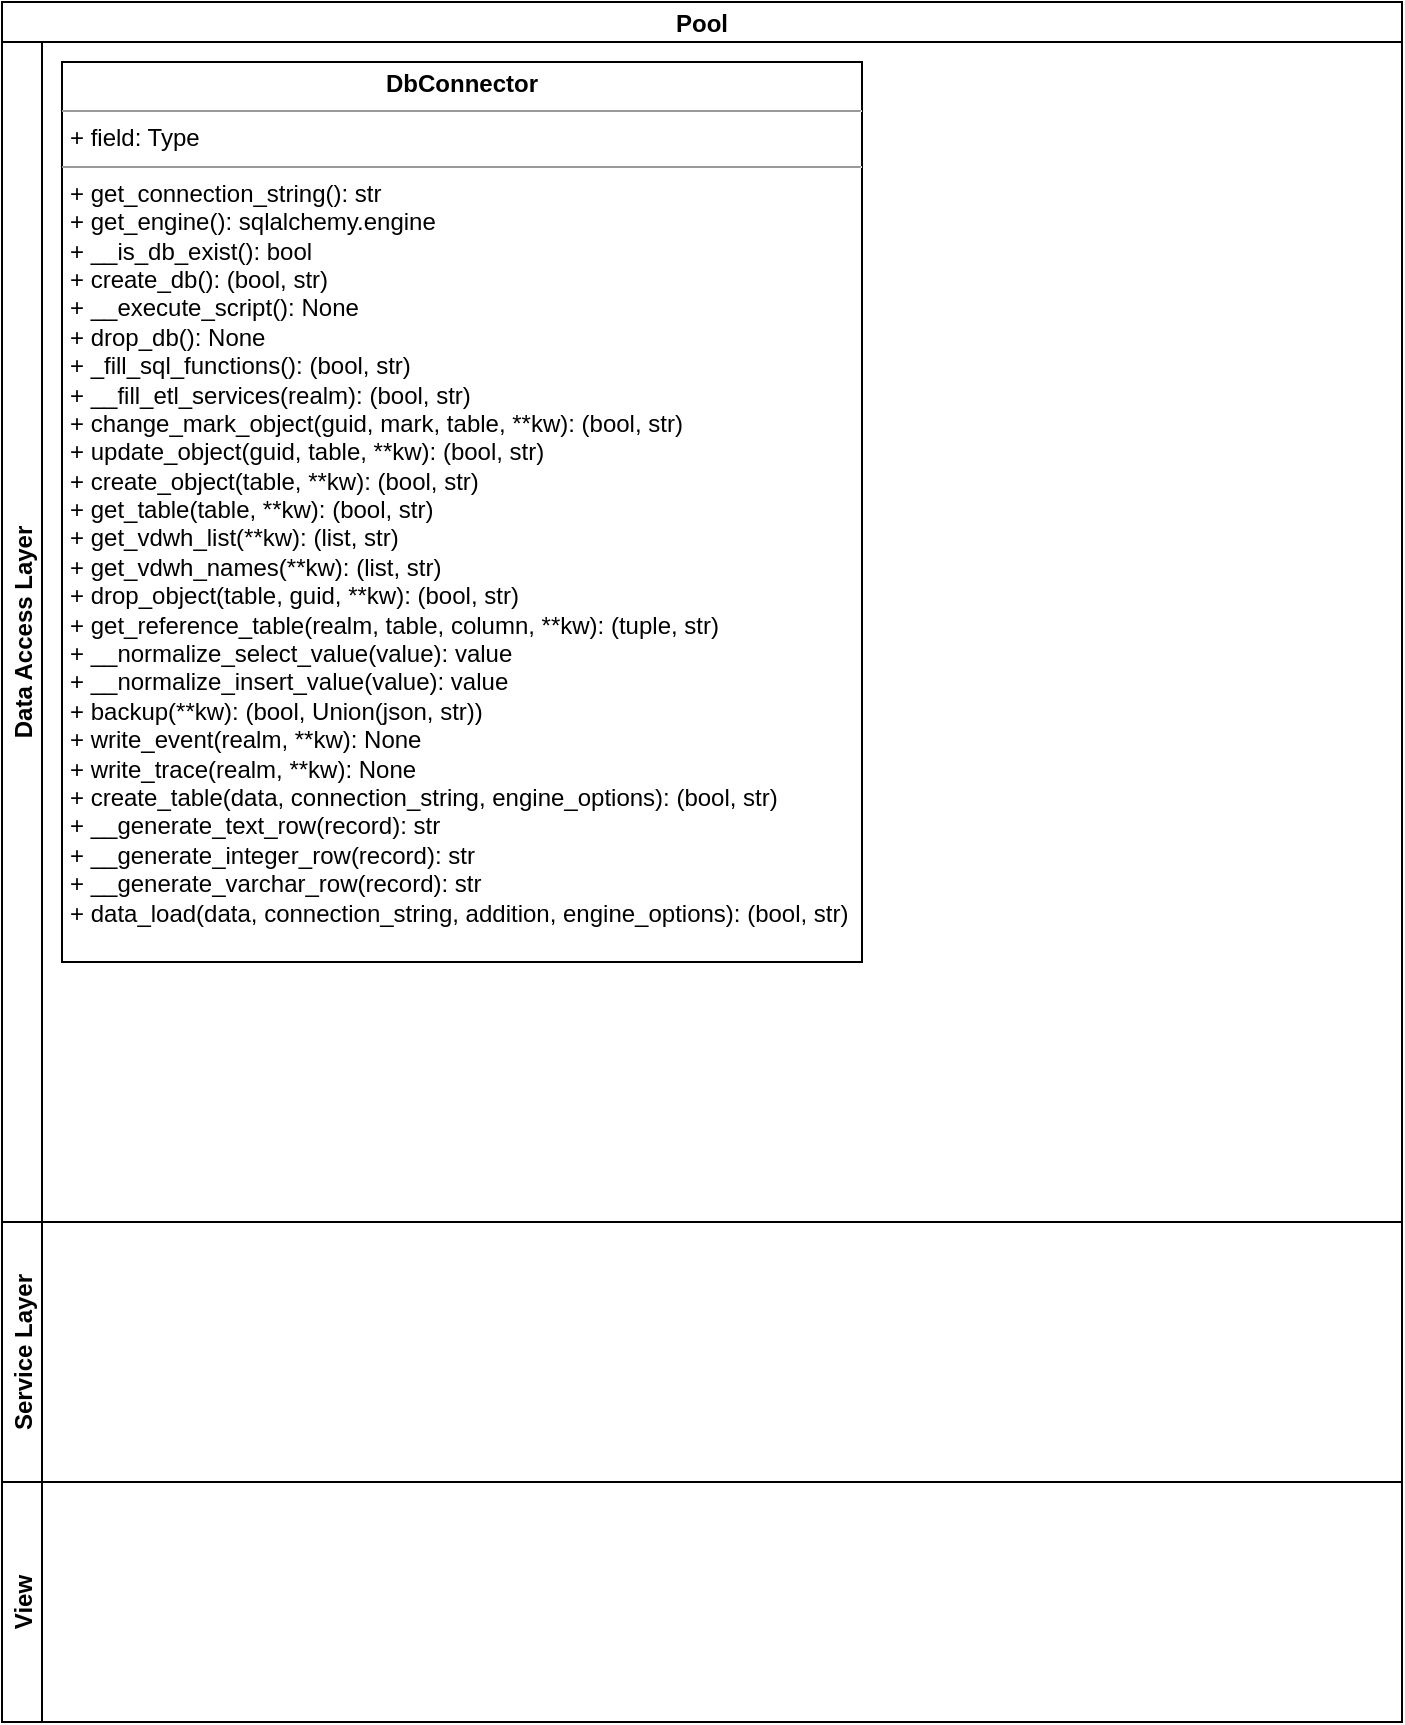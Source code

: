 <mxfile version="17.4.0" type="github">
  <diagram id="66ecPgnxT9esDYx0BW1N" name="Page-1">
    <mxGraphModel dx="1185" dy="662" grid="1" gridSize="10" guides="1" tooltips="1" connect="1" arrows="1" fold="1" page="1" pageScale="1" pageWidth="827" pageHeight="1169" math="0" shadow="0">
      <root>
        <mxCell id="0" />
        <mxCell id="1" parent="0" />
        <mxCell id="Dqwr7O1o_qfhDxYbxv6v-6" value="Pool" style="swimlane;childLayout=stackLayout;resizeParent=1;resizeParentMax=0;horizontal=1;startSize=20;horizontalStack=0;" vertex="1" parent="1">
          <mxGeometry x="30" y="40" width="700" height="860" as="geometry" />
        </mxCell>
        <mxCell id="Dqwr7O1o_qfhDxYbxv6v-7" value="Data Access Layer" style="swimlane;startSize=20;horizontal=0;" vertex="1" parent="Dqwr7O1o_qfhDxYbxv6v-6">
          <mxGeometry y="20" width="700" height="590" as="geometry" />
        </mxCell>
        <mxCell id="Dqwr7O1o_qfhDxYbxv6v-10" value="&lt;p style=&quot;margin: 0px ; margin-top: 4px ; text-align: center&quot;&gt;&lt;b&gt;DbConnector&lt;/b&gt;&lt;/p&gt;&lt;hr size=&quot;1&quot;&gt;&lt;p style=&quot;margin: 0px ; margin-left: 4px&quot;&gt;+ field: Type&lt;/p&gt;&lt;hr size=&quot;1&quot;&gt;&lt;p style=&quot;margin: 0px ; margin-left: 4px&quot;&gt;+ get_connection_string(): str&lt;/p&gt;&lt;p style=&quot;margin: 0px ; margin-left: 4px&quot;&gt;+ get_engine(): sqlalchemy.engine&lt;/p&gt;&lt;p style=&quot;margin: 0px ; margin-left: 4px&quot;&gt;+ __is_db_exist(): bool&lt;/p&gt;&lt;p style=&quot;margin: 0px ; margin-left: 4px&quot;&gt;+ create_db(): (bool, str)&lt;/p&gt;&lt;p style=&quot;margin: 0px ; margin-left: 4px&quot;&gt;+ __execute_script(): None&lt;/p&gt;&lt;p style=&quot;margin: 0px ; margin-left: 4px&quot;&gt;+ drop_db(): None&lt;/p&gt;&lt;p style=&quot;margin: 0px ; margin-left: 4px&quot;&gt;+ _fill_sql_functions(): (bool, str)&lt;/p&gt;&lt;p style=&quot;margin: 0px ; margin-left: 4px&quot;&gt;+ __fill_etl_services(realm): (bool, str)&lt;/p&gt;&lt;p style=&quot;margin: 0px ; margin-left: 4px&quot;&gt;+ change_mark_object(guid, mark, table, **kw): (bool, str)&lt;/p&gt;&lt;p style=&quot;margin: 0px ; margin-left: 4px&quot;&gt;+ update_object(guid, table, **kw): (bool, str)&lt;/p&gt;&lt;p style=&quot;margin: 0px ; margin-left: 4px&quot;&gt;+ create_object(table, **kw): (bool, str)&lt;/p&gt;&lt;p style=&quot;margin: 0px ; margin-left: 4px&quot;&gt;+ get_table(table, **kw): (bool, str)&lt;/p&gt;&lt;p style=&quot;margin: 0px ; margin-left: 4px&quot;&gt;+ get_vdwh_list(**kw): (list, str)&lt;/p&gt;&lt;p style=&quot;margin: 0px ; margin-left: 4px&quot;&gt;+ get_vdwh_names(**kw): (list, str)&lt;/p&gt;&lt;p style=&quot;margin: 0px ; margin-left: 4px&quot;&gt;+ drop_object(table, guid, **kw): (bool, str)&lt;/p&gt;&lt;p style=&quot;margin: 0px ; margin-left: 4px&quot;&gt;+ get_reference_table(realm, table, column, **kw): (tuple, str)&lt;/p&gt;&lt;p style=&quot;margin: 0px ; margin-left: 4px&quot;&gt;+ __normalize_select_value(value): value&lt;/p&gt;&lt;p style=&quot;margin: 0px ; margin-left: 4px&quot;&gt;+ __normalize_insert_value(value): value&lt;/p&gt;&lt;p style=&quot;margin: 0px ; margin-left: 4px&quot;&gt;+ backup(**kw): (bool, Union(json, str))&lt;/p&gt;&lt;p style=&quot;margin: 0px ; margin-left: 4px&quot;&gt;+ write_event(realm, **kw): None&lt;/p&gt;&lt;p style=&quot;margin: 0px ; margin-left: 4px&quot;&gt;+ write_trace(realm, **kw): None&lt;/p&gt;&lt;p style=&quot;margin: 0px ; margin-left: 4px&quot;&gt;+ create_table(data, connection_string, engine_options): (bool, str)&lt;/p&gt;&lt;p style=&quot;margin: 0px ; margin-left: 4px&quot;&gt;+ __generate_text_row(record): str&lt;/p&gt;&lt;p style=&quot;margin: 0px ; margin-left: 4px&quot;&gt;+ __generate_integer_row(record): str&lt;/p&gt;&lt;p style=&quot;margin: 0px ; margin-left: 4px&quot;&gt;+ __generate_varchar_row(record): str&lt;/p&gt;&lt;p style=&quot;margin: 0px ; margin-left: 4px&quot;&gt;+ data_load(data, connection_string, addition, engine_options): (bool, str)&lt;/p&gt;" style="verticalAlign=top;align=left;overflow=fill;fontSize=12;fontFamily=Helvetica;html=1;" vertex="1" parent="Dqwr7O1o_qfhDxYbxv6v-7">
          <mxGeometry x="30" y="10" width="400" height="450" as="geometry" />
        </mxCell>
        <mxCell id="Dqwr7O1o_qfhDxYbxv6v-8" value="Service Layer" style="swimlane;startSize=20;horizontal=0;" vertex="1" parent="Dqwr7O1o_qfhDxYbxv6v-6">
          <mxGeometry y="610" width="700" height="130" as="geometry" />
        </mxCell>
        <mxCell id="Dqwr7O1o_qfhDxYbxv6v-9" value="View" style="swimlane;startSize=20;horizontal=0;" vertex="1" parent="Dqwr7O1o_qfhDxYbxv6v-6">
          <mxGeometry y="740" width="700" height="120" as="geometry" />
        </mxCell>
      </root>
    </mxGraphModel>
  </diagram>
</mxfile>
